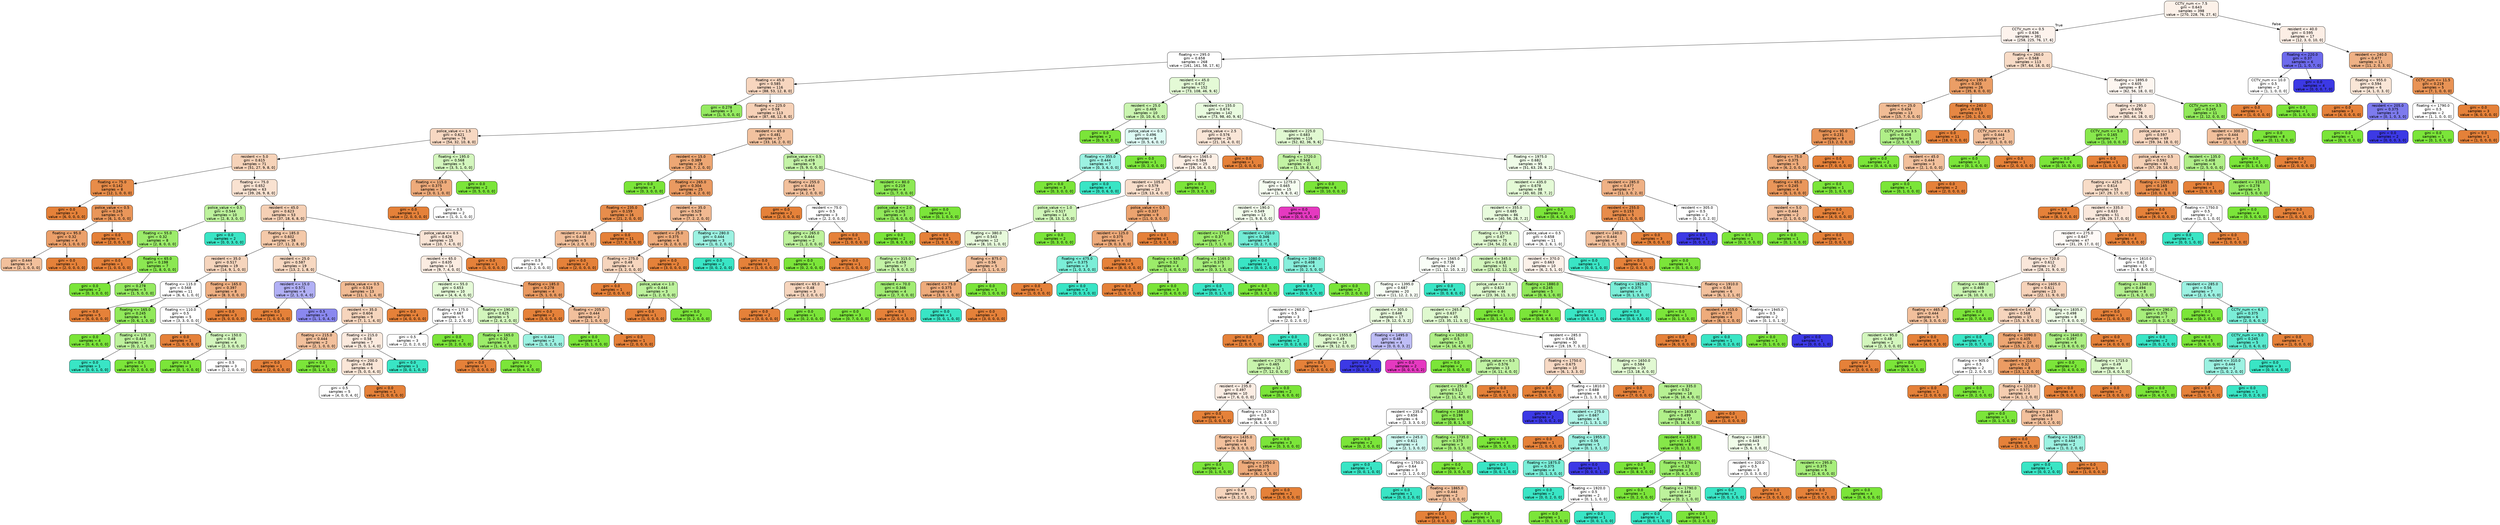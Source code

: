 digraph Tree {
node [shape=box, style="filled, rounded", color="black", fontname=helvetica] ;
edge [fontname=helvetica] ;
0 [label="CCTV_num <= 7.5\ngini = 0.643\nsamples = 398\nvalue = [270, 228, 76, 27, 6]", fillcolor="#fcf1e9"] ;
1 [label="CCTV_num <= 0.5\ngini = 0.636\nsamples = 381\nvalue = [258, 225, 76, 17, 6]", fillcolor="#fdf3ed"] ;
0 -> 1 [labeldistance=2.5, labelangle=45, headlabel="True"] ;
2 [label="floating <= 295.0\ngini = 0.658\nsamples = 268\nvalue = [161, 161, 58, 17, 6]", fillcolor="#ffffff"] ;
1 -> 2 ;
3 [label="floating <= 45.0\ngini = 0.585\nsamples = 116\nvalue = [88, 53, 12, 8, 0]", fillcolor="#f7d6bf"] ;
2 -> 3 ;
4 [label="gini = 0.278\nsamples = 3\nvalue = [1, 5, 0, 0, 0]", fillcolor="#95ea61"] ;
3 -> 4 ;
5 [label="floating <= 225.0\ngini = 0.58\nsamples = 113\nvalue = [87, 48, 12, 8, 0]", fillcolor="#f6d1b7"] ;
3 -> 5 ;
6 [label="police_value <= 1.5\ngini = 0.621\nsamples = 76\nvalue = [54, 32, 10, 8, 0]", fillcolor="#f7d8c2"] ;
5 -> 6 ;
7 [label="resident <= 5.0\ngini = 0.615\nsamples = 71\nvalue = [51, 27, 9, 8, 0]", fillcolor="#f6d3b9"] ;
6 -> 7 ;
8 [label="floating <= 75.0\ngini = 0.142\nsamples = 8\nvalue = [12, 1, 0, 0, 0]", fillcolor="#e78c49"] ;
7 -> 8 ;
9 [label="gini = 0.0\nsamples = 3\nvalue = [6, 0, 0, 0, 0]", fillcolor="#e58139"] ;
8 -> 9 ;
10 [label="police_value <= 0.5\ngini = 0.245\nsamples = 5\nvalue = [6, 1, 0, 0, 0]", fillcolor="#e9965a"] ;
8 -> 10 ;
11 [label="floating <= 95.0\ngini = 0.32\nsamples = 4\nvalue = [4, 1, 0, 0, 0]", fillcolor="#eca06a"] ;
10 -> 11 ;
12 [label="gini = 0.444\nsamples = 3\nvalue = [2, 1, 0, 0, 0]", fillcolor="#f2c09c"] ;
11 -> 12 ;
13 [label="gini = 0.0\nsamples = 1\nvalue = [2, 0, 0, 0, 0]", fillcolor="#e58139"] ;
11 -> 13 ;
14 [label="gini = 0.0\nsamples = 1\nvalue = [2, 0, 0, 0, 0]", fillcolor="#e58139"] ;
10 -> 14 ;
15 [label="floating <= 75.0\ngini = 0.652\nsamples = 63\nvalue = [39, 26, 9, 8, 0]", fillcolor="#f9e2d1"] ;
7 -> 15 ;
16 [label="police_value <= 0.5\ngini = 0.544\nsamples = 10\nvalue = [2, 8, 3, 0, 0]", fillcolor="#bdf29c"] ;
15 -> 16 ;
17 [label="floating <= 55.0\ngini = 0.32\nsamples = 8\nvalue = [2, 8, 0, 0, 0]", fillcolor="#9cec6a"] ;
16 -> 17 ;
18 [label="gini = 0.0\nsamples = 1\nvalue = [1, 0, 0, 0, 0]", fillcolor="#e58139"] ;
17 -> 18 ;
19 [label="floating <= 65.0\ngini = 0.198\nsamples = 7\nvalue = [1, 8, 0, 0, 0]", fillcolor="#8ce852"] ;
17 -> 19 ;
20 [label="gini = 0.0\nsamples = 2\nvalue = [0, 3, 0, 0, 0]", fillcolor="#7be539"] ;
19 -> 20 ;
21 [label="gini = 0.278\nsamples = 5\nvalue = [1, 5, 0, 0, 0]", fillcolor="#95ea61"] ;
19 -> 21 ;
22 [label="gini = 0.0\nsamples = 2\nvalue = [0, 0, 3, 0, 0]", fillcolor="#39e5c5"] ;
16 -> 22 ;
23 [label="resident <= 45.0\ngini = 0.623\nsamples = 53\nvalue = [37, 18, 6, 8, 0]", fillcolor="#f5d0b5"] ;
15 -> 23 ;
24 [label="floating <= 185.0\ngini = 0.602\nsamples = 38\nvalue = [27, 11, 2, 8, 0]", fillcolor="#f4c9a9"] ;
23 -> 24 ;
25 [label="resident <= 35.0\ngini = 0.517\nsamples = 19\nvalue = [14, 9, 1, 0, 0]", fillcolor="#f6d5bd"] ;
24 -> 25 ;
26 [label="floating <= 115.0\ngini = 0.568\nsamples = 11\nvalue = [6, 6, 1, 0, 0]", fillcolor="#ffffff"] ;
25 -> 26 ;
27 [label="gini = 0.0\nsamples = 5\nvalue = [6, 0, 0, 0, 0]", fillcolor="#e58139"] ;
26 -> 27 ;
28 [label="floating <= 165.0\ngini = 0.245\nsamples = 6\nvalue = [0, 6, 1, 0, 0]", fillcolor="#91e95a"] ;
26 -> 28 ;
29 [label="gini = 0.0\nsamples = 4\nvalue = [0, 4, 0, 0, 0]", fillcolor="#7be539"] ;
28 -> 29 ;
30 [label="floating <= 175.0\ngini = 0.444\nsamples = 2\nvalue = [0, 2, 1, 0, 0]", fillcolor="#bdf29c"] ;
28 -> 30 ;
31 [label="gini = 0.0\nsamples = 1\nvalue = [0, 0, 1, 0, 0]", fillcolor="#39e5c5"] ;
30 -> 31 ;
32 [label="gini = 0.0\nsamples = 1\nvalue = [0, 2, 0, 0, 0]", fillcolor="#7be539"] ;
30 -> 32 ;
33 [label="floating <= 165.0\ngini = 0.397\nsamples = 8\nvalue = [8, 3, 0, 0, 0]", fillcolor="#efb083"] ;
25 -> 33 ;
34 [label="floating <= 110.0\ngini = 0.5\nsamples = 5\nvalue = [3, 3, 0, 0, 0]", fillcolor="#ffffff"] ;
33 -> 34 ;
35 [label="gini = 0.0\nsamples = 1\nvalue = [1, 0, 0, 0, 0]", fillcolor="#e58139"] ;
34 -> 35 ;
36 [label="floating <= 150.0\ngini = 0.48\nsamples = 4\nvalue = [2, 3, 0, 0, 0]", fillcolor="#d3f6bd"] ;
34 -> 36 ;
37 [label="gini = 0.0\nsamples = 1\nvalue = [0, 1, 0, 0, 0]", fillcolor="#7be539"] ;
36 -> 37 ;
38 [label="gini = 0.5\nsamples = 3\nvalue = [2, 2, 0, 0, 0]", fillcolor="#ffffff"] ;
36 -> 38 ;
39 [label="gini = 0.0\nsamples = 3\nvalue = [5, 0, 0, 0, 0]", fillcolor="#e58139"] ;
33 -> 39 ;
40 [label="resident <= 25.0\ngini = 0.587\nsamples = 19\nvalue = [13, 2, 1, 8, 0]", fillcolor="#f7d8c1"] ;
24 -> 40 ;
41 [label="resident <= 15.0\ngini = 0.571\nsamples = 6\nvalue = [2, 1, 0, 4, 0]", fillcolor="#b1b0f5"] ;
40 -> 41 ;
42 [label="gini = 0.0\nsamples = 1\nvalue = [1, 0, 0, 0, 0]", fillcolor="#e58139"] ;
41 -> 42 ;
43 [label="gini = 0.5\nsamples = 5\nvalue = [1, 1, 0, 4, 0]", fillcolor="#8a88ef"] ;
41 -> 43 ;
44 [label="police_value <= 0.5\ngini = 0.519\nsamples = 13\nvalue = [11, 1, 1, 4, 0]", fillcolor="#f1bb94"] ;
40 -> 44 ;
45 [label="resident <= 35.0\ngini = 0.604\nsamples = 9\nvalue = [7, 1, 1, 4, 0]", fillcolor="#f6d5bd"] ;
44 -> 45 ;
46 [label="floating <= 215.0\ngini = 0.444\nsamples = 2\nvalue = [2, 1, 0, 0, 0]", fillcolor="#f2c09c"] ;
45 -> 46 ;
47 [label="gini = 0.0\nsamples = 1\nvalue = [2, 0, 0, 0, 0]", fillcolor="#e58139"] ;
46 -> 47 ;
48 [label="gini = 0.0\nsamples = 1\nvalue = [0, 1, 0, 0, 0]", fillcolor="#7be539"] ;
46 -> 48 ;
49 [label="floating <= 215.0\ngini = 0.58\nsamples = 7\nvalue = [5, 0, 1, 4, 0]", fillcolor="#fbeade"] ;
45 -> 49 ;
50 [label="floating <= 200.0\ngini = 0.494\nsamples = 6\nvalue = [5, 0, 0, 4, 0]", fillcolor="#fae6d7"] ;
49 -> 50 ;
51 [label="gini = 0.5\nsamples = 5\nvalue = [4, 0, 0, 4, 0]", fillcolor="#ffffff"] ;
50 -> 51 ;
52 [label="gini = 0.0\nsamples = 1\nvalue = [1, 0, 0, 0, 0]", fillcolor="#e58139"] ;
50 -> 52 ;
53 [label="gini = 0.0\nsamples = 1\nvalue = [0, 0, 1, 0, 0]", fillcolor="#39e5c5"] ;
49 -> 53 ;
54 [label="gini = 0.0\nsamples = 4\nvalue = [4, 0, 0, 0, 0]", fillcolor="#e58139"] ;
44 -> 54 ;
55 [label="police_value <= 0.5\ngini = 0.626\nsamples = 15\nvalue = [10, 7, 4, 0, 0]", fillcolor="#f9e4d5"] ;
23 -> 55 ;
56 [label="resident <= 65.0\ngini = 0.635\nsamples = 14\nvalue = [9, 7, 4, 0, 0]", fillcolor="#fbece1"] ;
55 -> 56 ;
57 [label="resident <= 55.0\ngini = 0.653\nsamples = 10\nvalue = [4, 6, 4, 0, 0]", fillcolor="#e5fad7"] ;
56 -> 57 ;
58 [label="floating <= 175.0\ngini = 0.667\nsamples = 5\nvalue = [2, 2, 2, 0, 0]", fillcolor="#ffffff"] ;
57 -> 58 ;
59 [label="gini = 0.5\nsamples = 3\nvalue = [2, 0, 2, 0, 0]", fillcolor="#ffffff"] ;
58 -> 59 ;
60 [label="gini = 0.0\nsamples = 2\nvalue = [0, 2, 0, 0, 0]", fillcolor="#7be539"] ;
58 -> 60 ;
61 [label="floating <= 190.0\ngini = 0.625\nsamples = 5\nvalue = [2, 4, 2, 0, 0]", fillcolor="#d3f6bd"] ;
57 -> 61 ;
62 [label="floating <= 165.0\ngini = 0.32\nsamples = 3\nvalue = [1, 4, 0, 0, 0]", fillcolor="#9cec6a"] ;
61 -> 62 ;
63 [label="gini = 0.0\nsamples = 1\nvalue = [1, 0, 0, 0, 0]", fillcolor="#e58139"] ;
62 -> 63 ;
64 [label="gini = 0.0\nsamples = 2\nvalue = [0, 4, 0, 0, 0]", fillcolor="#7be539"] ;
62 -> 64 ;
65 [label="gini = 0.444\nsamples = 2\nvalue = [1, 0, 2, 0, 0]", fillcolor="#9cf2e2"] ;
61 -> 65 ;
66 [label="floating <= 185.0\ngini = 0.278\nsamples = 4\nvalue = [5, 1, 0, 0, 0]", fillcolor="#ea9a61"] ;
56 -> 66 ;
67 [label="gini = 0.0\nsamples = 2\nvalue = [3, 0, 0, 0, 0]", fillcolor="#e58139"] ;
66 -> 67 ;
68 [label="floating <= 205.0\ngini = 0.444\nsamples = 2\nvalue = [2, 1, 0, 0, 0]", fillcolor="#f2c09c"] ;
66 -> 68 ;
69 [label="gini = 0.0\nsamples = 1\nvalue = [0, 1, 0, 0, 0]", fillcolor="#7be539"] ;
68 -> 69 ;
70 [label="gini = 0.0\nsamples = 1\nvalue = [2, 0, 0, 0, 0]", fillcolor="#e58139"] ;
68 -> 70 ;
71 [label="gini = 0.0\nsamples = 1\nvalue = [1, 0, 0, 0, 0]", fillcolor="#e58139"] ;
55 -> 71 ;
72 [label="floating <= 195.0\ngini = 0.568\nsamples = 5\nvalue = [3, 5, 1, 0, 0]", fillcolor="#d3f6bd"] ;
6 -> 72 ;
73 [label="floating <= 115.0\ngini = 0.375\nsamples = 3\nvalue = [3, 0, 1, 0, 0]", fillcolor="#eeab7b"] ;
72 -> 73 ;
74 [label="gini = 0.0\nsamples = 1\nvalue = [2, 0, 0, 0, 0]", fillcolor="#e58139"] ;
73 -> 74 ;
75 [label="gini = 0.5\nsamples = 2\nvalue = [1, 0, 1, 0, 0]", fillcolor="#ffffff"] ;
73 -> 75 ;
76 [label="gini = 0.0\nsamples = 2\nvalue = [0, 5, 0, 0, 0]", fillcolor="#7be539"] ;
72 -> 76 ;
77 [label="resident <= 65.0\ngini = 0.481\nsamples = 37\nvalue = [33, 16, 2, 0, 0]", fillcolor="#f2c29f"] ;
5 -> 77 ;
78 [label="resident <= 15.0\ngini = 0.389\nsamples = 28\nvalue = [28, 7, 2, 0, 0]", fillcolor="#eda774"] ;
77 -> 78 ;
79 [label="gini = 0.0\nsamples = 3\nvalue = [0, 3, 0, 0, 0]", fillcolor="#7be539"] ;
78 -> 79 ;
80 [label="floating <= 265.0\ngini = 0.304\nsamples = 25\nvalue = [28, 4, 2, 0, 0]", fillcolor="#ea9a61"] ;
78 -> 80 ;
81 [label="floating <= 235.0\ngini = 0.159\nsamples = 16\nvalue = [21, 2, 0, 0, 0]", fillcolor="#e78d4c"] ;
80 -> 81 ;
82 [label="resident <= 30.0\ngini = 0.444\nsamples = 5\nvalue = [4, 2, 0, 0, 0]", fillcolor="#f2c09c"] ;
81 -> 82 ;
83 [label="gini = 0.5\nsamples = 3\nvalue = [2, 2, 0, 0, 0]", fillcolor="#ffffff"] ;
82 -> 83 ;
84 [label="gini = 0.0\nsamples = 2\nvalue = [2, 0, 0, 0, 0]", fillcolor="#e58139"] ;
82 -> 84 ;
85 [label="gini = 0.0\nsamples = 11\nvalue = [17, 0, 0, 0, 0]", fillcolor="#e58139"] ;
81 -> 85 ;
86 [label="resident <= 35.0\ngini = 0.529\nsamples = 9\nvalue = [7, 2, 2, 0, 0]", fillcolor="#f1b991"] ;
80 -> 86 ;
87 [label="resident <= 25.0\ngini = 0.375\nsamples = 6\nvalue = [6, 2, 0, 0, 0]", fillcolor="#eeab7b"] ;
86 -> 87 ;
88 [label="floating <= 275.0\ngini = 0.48\nsamples = 4\nvalue = [3, 2, 0, 0, 0]", fillcolor="#f6d5bd"] ;
87 -> 88 ;
89 [label="gini = 0.0\nsamples = 1\nvalue = [2, 0, 0, 0, 0]", fillcolor="#e58139"] ;
88 -> 89 ;
90 [label="police_value <= 1.0\ngini = 0.444\nsamples = 3\nvalue = [1, 2, 0, 0, 0]", fillcolor="#bdf29c"] ;
88 -> 90 ;
91 [label="gini = 0.0\nsamples = 1\nvalue = [1, 0, 0, 0, 0]", fillcolor="#e58139"] ;
90 -> 91 ;
92 [label="gini = 0.0\nsamples = 2\nvalue = [0, 2, 0, 0, 0]", fillcolor="#7be539"] ;
90 -> 92 ;
93 [label="gini = 0.0\nsamples = 2\nvalue = [3, 0, 0, 0, 0]", fillcolor="#e58139"] ;
87 -> 93 ;
94 [label="floating <= 280.0\ngini = 0.444\nsamples = 3\nvalue = [1, 0, 2, 0, 0]", fillcolor="#9cf2e2"] ;
86 -> 94 ;
95 [label="gini = 0.0\nsamples = 2\nvalue = [0, 0, 2, 0, 0]", fillcolor="#39e5c5"] ;
94 -> 95 ;
96 [label="gini = 0.0\nsamples = 1\nvalue = [1, 0, 0, 0, 0]", fillcolor="#e58139"] ;
94 -> 96 ;
97 [label="police_value <= 0.5\ngini = 0.459\nsamples = 9\nvalue = [5, 9, 0, 0, 0]", fillcolor="#c4f3a7"] ;
77 -> 97 ;
98 [label="floating <= 255.0\ngini = 0.444\nsamples = 5\nvalue = [4, 2, 0, 0, 0]", fillcolor="#f2c09c"] ;
97 -> 98 ;
99 [label="gini = 0.0\nsamples = 2\nvalue = [2, 0, 0, 0, 0]", fillcolor="#e58139"] ;
98 -> 99 ;
100 [label="resident <= 75.0\ngini = 0.5\nsamples = 3\nvalue = [2, 2, 0, 0, 0]", fillcolor="#ffffff"] ;
98 -> 100 ;
101 [label="floating <= 265.0\ngini = 0.444\nsamples = 2\nvalue = [1, 2, 0, 0, 0]", fillcolor="#bdf29c"] ;
100 -> 101 ;
102 [label="gini = 0.0\nsamples = 1\nvalue = [0, 2, 0, 0, 0]", fillcolor="#7be539"] ;
101 -> 102 ;
103 [label="gini = 0.0\nsamples = 1\nvalue = [1, 0, 0, 0, 0]", fillcolor="#e58139"] ;
101 -> 103 ;
104 [label="gini = 0.0\nsamples = 1\nvalue = [1, 0, 0, 0, 0]", fillcolor="#e58139"] ;
100 -> 104 ;
105 [label="resident <= 80.0\ngini = 0.219\nsamples = 4\nvalue = [1, 7, 0, 0, 0]", fillcolor="#8ee955"] ;
97 -> 105 ;
106 [label="police_value <= 2.0\ngini = 0.245\nsamples = 3\nvalue = [1, 6, 0, 0, 0]", fillcolor="#91e95a"] ;
105 -> 106 ;
107 [label="gini = 0.0\nsamples = 2\nvalue = [0, 6, 0, 0, 0]", fillcolor="#7be539"] ;
106 -> 107 ;
108 [label="gini = 0.0\nsamples = 1\nvalue = [1, 0, 0, 0, 0]", fillcolor="#e58139"] ;
106 -> 108 ;
109 [label="gini = 0.0\nsamples = 1\nvalue = [0, 1, 0, 0, 0]", fillcolor="#7be539"] ;
105 -> 109 ;
110 [label="resident <= 45.0\ngini = 0.672\nsamples = 152\nvalue = [73, 108, 46, 9, 6]", fillcolor="#e4fad6"] ;
2 -> 110 ;
111 [label="resident <= 25.0\ngini = 0.469\nsamples = 10\nvalue = [0, 10, 6, 0, 0]", fillcolor="#caf5b0"] ;
110 -> 111 ;
112 [label="gini = 0.0\nsamples = 2\nvalue = [0, 5, 0, 0, 0]", fillcolor="#7be539"] ;
111 -> 112 ;
113 [label="police_value <= 0.5\ngini = 0.496\nsamples = 8\nvalue = [0, 5, 6, 0, 0]", fillcolor="#defbf5"] ;
111 -> 113 ;
114 [label="floating <= 355.0\ngini = 0.444\nsamples = 7\nvalue = [0, 3, 6, 0, 0]", fillcolor="#9cf2e2"] ;
113 -> 114 ;
115 [label="gini = 0.0\nsamples = 3\nvalue = [0, 3, 0, 0, 0]", fillcolor="#7be539"] ;
114 -> 115 ;
116 [label="gini = 0.0\nsamples = 4\nvalue = [0, 0, 6, 0, 0]", fillcolor="#39e5c5"] ;
114 -> 116 ;
117 [label="gini = 0.0\nsamples = 1\nvalue = [0, 2, 0, 0, 0]", fillcolor="#7be539"] ;
113 -> 117 ;
118 [label="resident <= 155.0\ngini = 0.674\nsamples = 142\nvalue = [73, 98, 40, 9, 6]", fillcolor="#e9fbdf"] ;
110 -> 118 ;
119 [label="police_value <= 2.5\ngini = 0.576\nsamples = 26\nvalue = [21, 16, 4, 0, 0]", fillcolor="#fae6d7"] ;
118 -> 119 ;
120 [label="floating <= 1565.0\ngini = 0.584\nsamples = 25\nvalue = [19, 16, 4, 0, 0]", fillcolor="#fcefe5"] ;
119 -> 120 ;
121 [label="resident <= 105.0\ngini = 0.579\nsamples = 23\nvalue = [19, 13, 4, 0, 0]", fillcolor="#f8decb"] ;
120 -> 121 ;
122 [label="police_value <= 1.0\ngini = 0.517\nsamples = 14\nvalue = [8, 13, 1, 0, 0]", fillcolor="#d0f6b8"] ;
121 -> 122 ;
123 [label="floating <= 380.0\ngini = 0.543\nsamples = 12\nvalue = [8, 10, 1, 0, 0]", fillcolor="#e7fadb"] ;
122 -> 123 ;
124 [label="floating <= 315.0\ngini = 0.459\nsamples = 7\nvalue = [5, 9, 0, 0, 0]", fillcolor="#c4f3a7"] ;
123 -> 124 ;
125 [label="resident <= 65.0\ngini = 0.48\nsamples = 3\nvalue = [3, 2, 0, 0, 0]", fillcolor="#f6d5bd"] ;
124 -> 125 ;
126 [label="gini = 0.0\nsamples = 2\nvalue = [3, 0, 0, 0, 0]", fillcolor="#e58139"] ;
125 -> 126 ;
127 [label="gini = 0.0\nsamples = 1\nvalue = [0, 2, 0, 0, 0]", fillcolor="#7be539"] ;
125 -> 127 ;
128 [label="resident <= 70.0\ngini = 0.346\nsamples = 4\nvalue = [2, 7, 0, 0, 0]", fillcolor="#a1ec72"] ;
124 -> 128 ;
129 [label="gini = 0.0\nsamples = 3\nvalue = [0, 7, 0, 0, 0]", fillcolor="#7be539"] ;
128 -> 129 ;
130 [label="gini = 0.0\nsamples = 1\nvalue = [2, 0, 0, 0, 0]", fillcolor="#e58139"] ;
128 -> 130 ;
131 [label="floating <= 875.0\ngini = 0.56\nsamples = 5\nvalue = [3, 1, 1, 0, 0]", fillcolor="#f2c09c"] ;
123 -> 131 ;
132 [label="resident <= 75.0\ngini = 0.375\nsamples = 4\nvalue = [3, 0, 1, 0, 0]", fillcolor="#eeab7b"] ;
131 -> 132 ;
133 [label="gini = 0.0\nsamples = 1\nvalue = [0, 0, 1, 0, 0]", fillcolor="#39e5c5"] ;
132 -> 133 ;
134 [label="gini = 0.0\nsamples = 3\nvalue = [3, 0, 0, 0, 0]", fillcolor="#e58139"] ;
132 -> 134 ;
135 [label="gini = 0.0\nsamples = 1\nvalue = [0, 1, 0, 0, 0]", fillcolor="#7be539"] ;
131 -> 135 ;
136 [label="gini = 0.0\nsamples = 2\nvalue = [0, 3, 0, 0, 0]", fillcolor="#7be539"] ;
122 -> 136 ;
137 [label="police_value <= 0.5\ngini = 0.337\nsamples = 9\nvalue = [11, 0, 3, 0, 0]", fillcolor="#eca36f"] ;
121 -> 137 ;
138 [label="resident <= 125.0\ngini = 0.375\nsamples = 8\nvalue = [9, 0, 3, 0, 0]", fillcolor="#eeab7b"] ;
137 -> 138 ;
139 [label="floating <= 475.0\ngini = 0.375\nsamples = 3\nvalue = [1, 0, 3, 0, 0]", fillcolor="#7beed8"] ;
138 -> 139 ;
140 [label="gini = 0.0\nsamples = 1\nvalue = [1, 0, 0, 0, 0]", fillcolor="#e58139"] ;
139 -> 140 ;
141 [label="gini = 0.0\nsamples = 2\nvalue = [0, 0, 3, 0, 0]", fillcolor="#39e5c5"] ;
139 -> 141 ;
142 [label="gini = 0.0\nsamples = 5\nvalue = [8, 0, 0, 0, 0]", fillcolor="#e58139"] ;
138 -> 142 ;
143 [label="gini = 0.0\nsamples = 1\nvalue = [2, 0, 0, 0, 0]", fillcolor="#e58139"] ;
137 -> 143 ;
144 [label="gini = 0.0\nsamples = 2\nvalue = [0, 3, 0, 0, 0]", fillcolor="#7be539"] ;
120 -> 144 ;
145 [label="gini = 0.0\nsamples = 1\nvalue = [2, 0, 0, 0, 0]", fillcolor="#e58139"] ;
119 -> 145 ;
146 [label="resident <= 225.0\ngini = 0.683\nsamples = 116\nvalue = [52, 82, 36, 9, 6]", fillcolor="#e1f9d2"] ;
118 -> 146 ;
147 [label="floating <= 1720.0\ngini = 0.568\nsamples = 21\nvalue = [1, 19, 8, 0, 4]", fillcolor="#c3f3a4"] ;
146 -> 147 ;
148 [label="floating <= 1275.0\ngini = 0.665\nsamples = 15\nvalue = [1, 9, 8, 0, 4]", fillcolor="#f6fdf1"] ;
147 -> 148 ;
149 [label="resident <= 190.0\ngini = 0.549\nsamples = 12\nvalue = [1, 9, 8, 0, 0]", fillcolor="#f2fceb"] ;
148 -> 149 ;
150 [label="resident <= 175.0\ngini = 0.37\nsamples = 7\nvalue = [1, 7, 1, 0, 0]", fillcolor="#9cec6a"] ;
149 -> 150 ;
151 [label="floating <= 645.0\ngini = 0.32\nsamples = 4\nvalue = [1, 4, 0, 0, 0]", fillcolor="#9cec6a"] ;
150 -> 151 ;
152 [label="gini = 0.0\nsamples = 1\nvalue = [1, 0, 0, 0, 0]", fillcolor="#e58139"] ;
151 -> 152 ;
153 [label="gini = 0.0\nsamples = 3\nvalue = [0, 4, 0, 0, 0]", fillcolor="#7be539"] ;
151 -> 153 ;
154 [label="floating <= 1165.0\ngini = 0.375\nsamples = 3\nvalue = [0, 3, 1, 0, 0]", fillcolor="#a7ee7b"] ;
150 -> 154 ;
155 [label="gini = 0.0\nsamples = 1\nvalue = [0, 0, 1, 0, 0]", fillcolor="#39e5c5"] ;
154 -> 155 ;
156 [label="gini = 0.0\nsamples = 2\nvalue = [0, 3, 0, 0, 0]", fillcolor="#7be539"] ;
154 -> 156 ;
157 [label="resident <= 210.0\ngini = 0.346\nsamples = 5\nvalue = [0, 2, 7, 0, 0]", fillcolor="#72ecd6"] ;
149 -> 157 ;
158 [label="gini = 0.0\nsamples = 1\nvalue = [0, 0, 2, 0, 0]", fillcolor="#39e5c5"] ;
157 -> 158 ;
159 [label="floating <= 1080.0\ngini = 0.408\nsamples = 4\nvalue = [0, 2, 5, 0, 0]", fillcolor="#88efdc"] ;
157 -> 159 ;
160 [label="gini = 0.0\nsamples = 2\nvalue = [0, 0, 5, 0, 0]", fillcolor="#39e5c5"] ;
159 -> 160 ;
161 [label="gini = 0.0\nsamples = 2\nvalue = [0, 2, 0, 0, 0]", fillcolor="#7be539"] ;
159 -> 161 ;
162 [label="gini = 0.0\nsamples = 3\nvalue = [0, 0, 0, 0, 4]", fillcolor="#e539c0"] ;
148 -> 162 ;
163 [label="gini = 0.0\nsamples = 6\nvalue = [0, 10, 0, 0, 0]", fillcolor="#7be539"] ;
147 -> 163 ;
164 [label="floating <= 1975.0\ngini = 0.682\nsamples = 95\nvalue = [51, 63, 28, 9, 2]", fillcolor="#effce8"] ;
146 -> 164 ;
165 [label="resident <= 435.0\ngini = 0.678\nsamples = 88\nvalue = [40, 60, 28, 7, 2]", fillcolor="#e4fad6"] ;
164 -> 165 ;
166 [label="resident <= 355.0\ngini = 0.685\nsamples = 86\nvalue = [40, 56, 28, 7, 2]", fillcolor="#e8fbdd"] ;
165 -> 166 ;
167 [label="floating <= 1575.0\ngini = 0.67\nsamples = 75\nvalue = [34, 54, 22, 6, 2]", fillcolor="#e0f9d0"] ;
166 -> 167 ;
168 [label="floating <= 1565.0\ngini = 0.738\nsamples = 24\nvalue = [11, 12, 10, 3, 2]", fillcolor="#fafef8"] ;
167 -> 168 ;
169 [label="floating <= 1395.0\ngini = 0.687\nsamples = 20\nvalue = [11, 12, 2, 3, 2]", fillcolor="#f8fef5"] ;
168 -> 169 ;
170 [label="resident <= 260.0\ngini = 0.5\nsamples = 3\nvalue = [2, 0, 2, 0, 0]", fillcolor="#ffffff"] ;
169 -> 170 ;
171 [label="gini = 0.0\nsamples = 1\nvalue = [2, 0, 0, 0, 0]", fillcolor="#e58139"] ;
170 -> 171 ;
172 [label="gini = 0.0\nsamples = 2\nvalue = [0, 0, 2, 0, 0]", fillcolor="#39e5c5"] ;
170 -> 172 ;
173 [label="resident <= 305.0\ngini = 0.648\nsamples = 17\nvalue = [9, 12, 0, 3, 2]", fillcolor="#e8fadc"] ;
169 -> 173 ;
174 [label="floating <= 1555.0\ngini = 0.49\nsamples = 13\nvalue = [9, 12, 0, 0, 0]", fillcolor="#def8ce"] ;
173 -> 174 ;
175 [label="resident <= 275.0\ngini = 0.465\nsamples = 12\nvalue = [7, 12, 0, 0, 0]", fillcolor="#c8f4ac"] ;
174 -> 175 ;
176 [label="resident <= 235.0\ngini = 0.497\nsamples = 10\nvalue = [7, 6, 0, 0, 0]", fillcolor="#fbede3"] ;
175 -> 176 ;
177 [label="gini = 0.0\nsamples = 1\nvalue = [1, 0, 0, 0, 0]", fillcolor="#e58139"] ;
176 -> 177 ;
178 [label="floating <= 1525.0\ngini = 0.5\nsamples = 9\nvalue = [6, 6, 0, 0, 0]", fillcolor="#ffffff"] ;
176 -> 178 ;
179 [label="floating <= 1435.0\ngini = 0.444\nsamples = 6\nvalue = [6, 3, 0, 0, 0]", fillcolor="#f2c09c"] ;
178 -> 179 ;
180 [label="gini = 0.0\nsamples = 1\nvalue = [0, 1, 0, 0, 0]", fillcolor="#7be539"] ;
179 -> 180 ;
181 [label="floating <= 1450.0\ngini = 0.375\nsamples = 5\nvalue = [6, 2, 0, 0, 0]", fillcolor="#eeab7b"] ;
179 -> 181 ;
182 [label="gini = 0.48\nsamples = 3\nvalue = [3, 2, 0, 0, 0]", fillcolor="#f6d5bd"] ;
181 -> 182 ;
183 [label="gini = 0.0\nsamples = 2\nvalue = [3, 0, 0, 0, 0]", fillcolor="#e58139"] ;
181 -> 183 ;
184 [label="gini = 0.0\nsamples = 3\nvalue = [0, 3, 0, 0, 0]", fillcolor="#7be539"] ;
178 -> 184 ;
185 [label="gini = 0.0\nsamples = 2\nvalue = [0, 6, 0, 0, 0]", fillcolor="#7be539"] ;
175 -> 185 ;
186 [label="gini = 0.0\nsamples = 1\nvalue = [2, 0, 0, 0, 0]", fillcolor="#e58139"] ;
174 -> 186 ;
187 [label="floating <= 1495.0\ngini = 0.48\nsamples = 4\nvalue = [0, 0, 0, 3, 2]", fillcolor="#bebdf6"] ;
173 -> 187 ;
188 [label="gini = 0.0\nsamples = 2\nvalue = [0, 0, 0, 3, 0]", fillcolor="#3c39e5"] ;
187 -> 188 ;
189 [label="gini = 0.0\nsamples = 2\nvalue = [0, 0, 0, 0, 2]", fillcolor="#e539c0"] ;
187 -> 189 ;
190 [label="gini = 0.0\nsamples = 4\nvalue = [0, 0, 8, 0, 0]", fillcolor="#39e5c5"] ;
168 -> 190 ;
191 [label="resident <= 345.0\ngini = 0.618\nsamples = 51\nvalue = [23, 42, 12, 3, 0]", fillcolor="#d3f6bd"] ;
167 -> 191 ;
192 [label="police_value <= 3.0\ngini = 0.633\nsamples = 46\nvalue = [23, 36, 11, 3, 0]", fillcolor="#ddf8cc"] ;
191 -> 192 ;
193 [label="resident <= 265.0\ngini = 0.637\nsamples = 45\nvalue = [23, 35, 11, 3, 0]", fillcolor="#dff9cf"] ;
192 -> 193 ;
194 [label="floating <= 1620.0\ngini = 0.5\nsamples = 15\nvalue = [4, 16, 4, 0, 0]", fillcolor="#b0ef88"] ;
193 -> 194 ;
195 [label="gini = 0.0\nsamples = 2\nvalue = [0, 5, 0, 0, 0]", fillcolor="#7be539"] ;
194 -> 195 ;
196 [label="police_value <= 0.5\ngini = 0.576\nsamples = 13\nvalue = [4, 11, 4, 0, 0]", fillcolor="#c1f3a3"] ;
194 -> 196 ;
197 [label="resident <= 255.0\ngini = 0.512\nsamples = 12\nvalue = [2, 11, 4, 0, 0]", fillcolor="#b8f194"] ;
196 -> 197 ;
198 [label="resident <= 235.0\ngini = 0.656\nsamples = 6\nvalue = [2, 3, 3, 0, 0]", fillcolor="#ffffff"] ;
197 -> 198 ;
199 [label="gini = 0.0\nsamples = 2\nvalue = [0, 2, 0, 0, 0]", fillcolor="#7be539"] ;
198 -> 199 ;
200 [label="resident <= 245.0\ngini = 0.611\nsamples = 4\nvalue = [2, 1, 3, 0, 0]", fillcolor="#cef8f0"] ;
198 -> 200 ;
201 [label="gini = 0.0\nsamples = 1\nvalue = [0, 0, 1, 0, 0]", fillcolor="#39e5c5"] ;
200 -> 201 ;
202 [label="floating <= 1750.0\ngini = 0.64\nsamples = 3\nvalue = [2, 1, 2, 0, 0]", fillcolor="#ffffff"] ;
200 -> 202 ;
203 [label="gini = 0.0\nsamples = 1\nvalue = [0, 0, 2, 0, 0]", fillcolor="#39e5c5"] ;
202 -> 203 ;
204 [label="floating <= 1865.0\ngini = 0.444\nsamples = 2\nvalue = [2, 1, 0, 0, 0]", fillcolor="#f2c09c"] ;
202 -> 204 ;
205 [label="gini = 0.0\nsamples = 1\nvalue = [2, 0, 0, 0, 0]", fillcolor="#e58139"] ;
204 -> 205 ;
206 [label="gini = 0.0\nsamples = 1\nvalue = [0, 1, 0, 0, 0]", fillcolor="#7be539"] ;
204 -> 206 ;
207 [label="floating <= 1845.0\ngini = 0.198\nsamples = 6\nvalue = [0, 8, 1, 0, 0]", fillcolor="#8ce852"] ;
197 -> 207 ;
208 [label="floating <= 1735.0\ngini = 0.375\nsamples = 3\nvalue = [0, 3, 1, 0, 0]", fillcolor="#a7ee7b"] ;
207 -> 208 ;
209 [label="gini = 0.0\nsamples = 2\nvalue = [0, 3, 0, 0, 0]", fillcolor="#7be539"] ;
208 -> 209 ;
210 [label="gini = 0.0\nsamples = 1\nvalue = [0, 0, 1, 0, 0]", fillcolor="#39e5c5"] ;
208 -> 210 ;
211 [label="gini = 0.0\nsamples = 3\nvalue = [0, 5, 0, 0, 0]", fillcolor="#7be539"] ;
207 -> 211 ;
212 [label="gini = 0.0\nsamples = 1\nvalue = [2, 0, 0, 0, 0]", fillcolor="#e58139"] ;
196 -> 212 ;
213 [label="resident <= 285.0\ngini = 0.661\nsamples = 30\nvalue = [19, 19, 7, 3, 0]", fillcolor="#ffffff"] ;
193 -> 213 ;
214 [label="floating <= 1750.0\ngini = 0.675\nsamples = 10\nvalue = [6, 1, 3, 3, 0]", fillcolor="#f7d9c4"] ;
213 -> 214 ;
215 [label="gini = 0.0\nsamples = 2\nvalue = [5, 0, 0, 0, 0]", fillcolor="#e58139"] ;
214 -> 215 ;
216 [label="floating <= 1810.0\ngini = 0.688\nsamples = 8\nvalue = [1, 1, 3, 3, 0]", fillcolor="#ffffff"] ;
214 -> 216 ;
217 [label="gini = 0.0\nsamples = 2\nvalue = [0, 0, 0, 2, 0]", fillcolor="#3c39e5"] ;
216 -> 217 ;
218 [label="resident <= 275.0\ngini = 0.667\nsamples = 6\nvalue = [1, 1, 3, 1, 0]", fillcolor="#b0f5e8"] ;
216 -> 218 ;
219 [label="gini = 0.0\nsamples = 1\nvalue = [1, 0, 0, 0, 0]", fillcolor="#e58139"] ;
218 -> 219 ;
220 [label="floating <= 1955.0\ngini = 0.56\nsamples = 5\nvalue = [0, 1, 3, 1, 0]", fillcolor="#9cf2e2"] ;
218 -> 220 ;
221 [label="floating <= 1875.0\ngini = 0.375\nsamples = 4\nvalue = [0, 1, 3, 0, 0]", fillcolor="#7beed8"] ;
220 -> 221 ;
222 [label="gini = 0.0\nsamples = 2\nvalue = [0, 0, 2, 0, 0]", fillcolor="#39e5c5"] ;
221 -> 222 ;
223 [label="floating <= 1920.0\ngini = 0.5\nsamples = 2\nvalue = [0, 1, 1, 0, 0]", fillcolor="#ffffff"] ;
221 -> 223 ;
224 [label="gini = 0.0\nsamples = 1\nvalue = [0, 1, 0, 0, 0]", fillcolor="#7be539"] ;
223 -> 224 ;
225 [label="gini = 0.0\nsamples = 1\nvalue = [0, 0, 1, 0, 0]", fillcolor="#39e5c5"] ;
223 -> 225 ;
226 [label="gini = 0.0\nsamples = 1\nvalue = [0, 0, 0, 1, 0]", fillcolor="#3c39e5"] ;
220 -> 226 ;
227 [label="floating <= 1650.0\ngini = 0.584\nsamples = 20\nvalue = [13, 18, 4, 0, 0]", fillcolor="#e1f9d2"] ;
213 -> 227 ;
228 [label="gini = 0.0\nsamples = 2\nvalue = [7, 0, 0, 0, 0]", fillcolor="#e58139"] ;
227 -> 228 ;
229 [label="resident <= 335.0\ngini = 0.52\nsamples = 18\nvalue = [6, 18, 4, 0, 0]", fillcolor="#b7f193"] ;
227 -> 229 ;
230 [label="floating <= 1835.0\ngini = 0.499\nsamples = 17\nvalue = [5, 18, 4, 0, 0]", fillcolor="#b1f08a"] ;
229 -> 230 ;
231 [label="resident <= 325.0\ngini = 0.142\nsamples = 8\nvalue = [0, 12, 1, 0, 0]", fillcolor="#86e749"] ;
230 -> 231 ;
232 [label="gini = 0.0\nsamples = 5\nvalue = [0, 8, 0, 0, 0]", fillcolor="#7be539"] ;
231 -> 232 ;
233 [label="floating <= 1760.0\ngini = 0.32\nsamples = 3\nvalue = [0, 4, 1, 0, 0]", fillcolor="#9cec6a"] ;
231 -> 233 ;
234 [label="gini = 0.0\nsamples = 1\nvalue = [0, 2, 0, 0, 0]", fillcolor="#7be539"] ;
233 -> 234 ;
235 [label="floating <= 1790.0\ngini = 0.444\nsamples = 2\nvalue = [0, 2, 1, 0, 0]", fillcolor="#bdf29c"] ;
233 -> 235 ;
236 [label="gini = 0.0\nsamples = 1\nvalue = [0, 0, 1, 0, 0]", fillcolor="#39e5c5"] ;
235 -> 236 ;
237 [label="gini = 0.0\nsamples = 1\nvalue = [0, 2, 0, 0, 0]", fillcolor="#7be539"] ;
235 -> 237 ;
238 [label="floating <= 1885.0\ngini = 0.643\nsamples = 9\nvalue = [5, 6, 3, 0, 0]", fillcolor="#f0fce9"] ;
230 -> 238 ;
239 [label="resident <= 320.0\ngini = 0.5\nsamples = 3\nvalue = [3, 0, 3, 0, 0]", fillcolor="#ffffff"] ;
238 -> 239 ;
240 [label="gini = 0.0\nsamples = 2\nvalue = [0, 0, 3, 0, 0]", fillcolor="#39e5c5"] ;
239 -> 240 ;
241 [label="gini = 0.0\nsamples = 1\nvalue = [3, 0, 0, 0, 0]", fillcolor="#e58139"] ;
239 -> 241 ;
242 [label="resident <= 295.0\ngini = 0.375\nsamples = 6\nvalue = [2, 6, 0, 0, 0]", fillcolor="#a7ee7b"] ;
238 -> 242 ;
243 [label="gini = 0.0\nsamples = 2\nvalue = [2, 0, 0, 0, 0]", fillcolor="#e58139"] ;
242 -> 243 ;
244 [label="gini = 0.0\nsamples = 4\nvalue = [0, 6, 0, 0, 0]", fillcolor="#7be539"] ;
242 -> 244 ;
245 [label="gini = 0.0\nsamples = 1\nvalue = [1, 0, 0, 0, 0]", fillcolor="#e58139"] ;
229 -> 245 ;
246 [label="gini = 0.0\nsamples = 1\nvalue = [0, 1, 0, 0, 0]", fillcolor="#7be539"] ;
192 -> 246 ;
247 [label="floating <= 1880.0\ngini = 0.245\nsamples = 5\nvalue = [0, 6, 1, 0, 0]", fillcolor="#91e95a"] ;
191 -> 247 ;
248 [label="gini = 0.0\nsamples = 4\nvalue = [0, 6, 0, 0, 0]", fillcolor="#7be539"] ;
247 -> 248 ;
249 [label="gini = 0.0\nsamples = 1\nvalue = [0, 0, 1, 0, 0]", fillcolor="#39e5c5"] ;
247 -> 249 ;
250 [label="police_value <= 0.5\ngini = 0.658\nsamples = 11\nvalue = [6, 2, 6, 1, 0]", fillcolor="#ffffff"] ;
166 -> 250 ;
251 [label="resident <= 370.0\ngini = 0.663\nsamples = 10\nvalue = [6, 2, 5, 1, 0]", fillcolor="#fcf1e9"] ;
250 -> 251 ;
252 [label="floating <= 1825.0\ngini = 0.375\nsamples = 4\nvalue = [0, 1, 3, 0, 0]", fillcolor="#7beed8"] ;
251 -> 252 ;
253 [label="gini = 0.0\nsamples = 3\nvalue = [0, 0, 3, 0, 0]", fillcolor="#39e5c5"] ;
252 -> 253 ;
254 [label="gini = 0.0\nsamples = 1\nvalue = [0, 1, 0, 0, 0]", fillcolor="#7be539"] ;
252 -> 254 ;
255 [label="floating <= 1910.0\ngini = 0.58\nsamples = 6\nvalue = [6, 1, 2, 1, 0]", fillcolor="#f2c09c"] ;
251 -> 255 ;
256 [label="resident <= 415.0\ngini = 0.375\nsamples = 4\nvalue = [6, 0, 2, 0, 0]", fillcolor="#eeab7b"] ;
255 -> 256 ;
257 [label="gini = 0.0\nsamples = 3\nvalue = [6, 0, 0, 0, 0]", fillcolor="#e58139"] ;
256 -> 257 ;
258 [label="gini = 0.0\nsamples = 1\nvalue = [0, 0, 2, 0, 0]", fillcolor="#39e5c5"] ;
256 -> 258 ;
259 [label="floating <= 1945.0\ngini = 0.5\nsamples = 2\nvalue = [0, 1, 0, 1, 0]", fillcolor="#ffffff"] ;
255 -> 259 ;
260 [label="gini = 0.0\nsamples = 1\nvalue = [0, 1, 0, 0, 0]", fillcolor="#7be539"] ;
259 -> 260 ;
261 [label="gini = 0.0\nsamples = 1\nvalue = [0, 0, 0, 1, 0]", fillcolor="#3c39e5"] ;
259 -> 261 ;
262 [label="gini = 0.0\nsamples = 1\nvalue = [0, 0, 1, 0, 0]", fillcolor="#39e5c5"] ;
250 -> 262 ;
263 [label="gini = 0.0\nsamples = 2\nvalue = [0, 4, 0, 0, 0]", fillcolor="#7be539"] ;
165 -> 263 ;
264 [label="resident <= 285.0\ngini = 0.477\nsamples = 7\nvalue = [11, 3, 0, 2, 0]", fillcolor="#efb185"] ;
164 -> 264 ;
265 [label="resident <= 255.0\ngini = 0.153\nsamples = 5\nvalue = [11, 1, 0, 0, 0]", fillcolor="#e78c4b"] ;
264 -> 265 ;
266 [label="resident <= 240.0\ngini = 0.444\nsamples = 2\nvalue = [2, 1, 0, 0, 0]", fillcolor="#f2c09c"] ;
265 -> 266 ;
267 [label="gini = 0.0\nsamples = 1\nvalue = [2, 0, 0, 0, 0]", fillcolor="#e58139"] ;
266 -> 267 ;
268 [label="gini = 0.0\nsamples = 1\nvalue = [0, 1, 0, 0, 0]", fillcolor="#7be539"] ;
266 -> 268 ;
269 [label="gini = 0.0\nsamples = 3\nvalue = [9, 0, 0, 0, 0]", fillcolor="#e58139"] ;
265 -> 269 ;
270 [label="resident <= 305.0\ngini = 0.5\nsamples = 2\nvalue = [0, 2, 0, 2, 0]", fillcolor="#ffffff"] ;
264 -> 270 ;
271 [label="gini = 0.0\nsamples = 1\nvalue = [0, 0, 0, 2, 0]", fillcolor="#3c39e5"] ;
270 -> 271 ;
272 [label="gini = 0.0\nsamples = 1\nvalue = [0, 2, 0, 0, 0]", fillcolor="#7be539"] ;
270 -> 272 ;
273 [label="floating <= 260.0\ngini = 0.568\nsamples = 113\nvalue = [97, 64, 18, 0, 0]", fillcolor="#f8dbc6"] ;
1 -> 273 ;
274 [label="floating <= 195.0\ngini = 0.303\nsamples = 26\nvalue = [35, 8, 0, 0, 0]", fillcolor="#eb9e66"] ;
273 -> 274 ;
275 [label="resident <= 25.0\ngini = 0.434\nsamples = 13\nvalue = [15, 7, 0, 0, 0]", fillcolor="#f1bc95"] ;
274 -> 275 ;
276 [label="floating <= 95.0\ngini = 0.231\nsamples = 8\nvalue = [13, 2, 0, 0, 0]", fillcolor="#e99457"] ;
275 -> 276 ;
277 [label="floating <= 75.0\ngini = 0.375\nsamples = 5\nvalue = [6, 2, 0, 0, 0]", fillcolor="#eeab7b"] ;
276 -> 277 ;
278 [label="floating <= 65.0\ngini = 0.245\nsamples = 4\nvalue = [6, 1, 0, 0, 0]", fillcolor="#e9965a"] ;
277 -> 278 ;
279 [label="resident <= 5.0\ngini = 0.444\nsamples = 2\nvalue = [2, 1, 0, 0, 0]", fillcolor="#f2c09c"] ;
278 -> 279 ;
280 [label="gini = 0.0\nsamples = 1\nvalue = [0, 1, 0, 0, 0]", fillcolor="#7be539"] ;
279 -> 280 ;
281 [label="gini = 0.0\nsamples = 1\nvalue = [2, 0, 0, 0, 0]", fillcolor="#e58139"] ;
279 -> 281 ;
282 [label="gini = 0.0\nsamples = 2\nvalue = [4, 0, 0, 0, 0]", fillcolor="#e58139"] ;
278 -> 282 ;
283 [label="gini = 0.0\nsamples = 1\nvalue = [0, 1, 0, 0, 0]", fillcolor="#7be539"] ;
277 -> 283 ;
284 [label="gini = 0.0\nsamples = 3\nvalue = [7, 0, 0, 0, 0]", fillcolor="#e58139"] ;
276 -> 284 ;
285 [label="CCTV_num <= 3.5\ngini = 0.408\nsamples = 5\nvalue = [2, 5, 0, 0, 0]", fillcolor="#b0ef88"] ;
275 -> 285 ;
286 [label="gini = 0.0\nsamples = 2\nvalue = [0, 4, 0, 0, 0]", fillcolor="#7be539"] ;
285 -> 286 ;
287 [label="resident <= 45.0\ngini = 0.444\nsamples = 3\nvalue = [2, 1, 0, 0, 0]", fillcolor="#f2c09c"] ;
285 -> 287 ;
288 [label="gini = 0.0\nsamples = 1\nvalue = [0, 1, 0, 0, 0]", fillcolor="#7be539"] ;
287 -> 288 ;
289 [label="gini = 0.0\nsamples = 2\nvalue = [2, 0, 0, 0, 0]", fillcolor="#e58139"] ;
287 -> 289 ;
290 [label="floating <= 240.0\ngini = 0.091\nsamples = 13\nvalue = [20, 1, 0, 0, 0]", fillcolor="#e68743"] ;
274 -> 290 ;
291 [label="gini = 0.0\nsamples = 11\nvalue = [18, 0, 0, 0, 0]", fillcolor="#e58139"] ;
290 -> 291 ;
292 [label="CCTV_num <= 4.5\ngini = 0.444\nsamples = 2\nvalue = [2, 1, 0, 0, 0]", fillcolor="#f2c09c"] ;
290 -> 292 ;
293 [label="gini = 0.0\nsamples = 1\nvalue = [0, 1, 0, 0, 0]", fillcolor="#7be539"] ;
292 -> 293 ;
294 [label="gini = 0.0\nsamples = 1\nvalue = [2, 0, 0, 0, 0]", fillcolor="#e58139"] ;
292 -> 294 ;
295 [label="floating <= 1895.0\ngini = 0.605\nsamples = 87\nvalue = [62, 56, 18, 0, 0]", fillcolor="#fdf6f0"] ;
273 -> 295 ;
296 [label="floating <= 295.0\ngini = 0.606\nsamples = 76\nvalue = [60, 44, 18, 0, 0]", fillcolor="#fae5d6"] ;
295 -> 296 ;
297 [label="CCTV_num <= 5.0\ngini = 0.165\nsamples = 7\nvalue = [1, 10, 0, 0, 0]", fillcolor="#88e84d"] ;
296 -> 297 ;
298 [label="gini = 0.0\nsamples = 6\nvalue = [0, 10, 0, 0, 0]", fillcolor="#7be539"] ;
297 -> 298 ;
299 [label="gini = 0.0\nsamples = 1\nvalue = [1, 0, 0, 0, 0]", fillcolor="#e58139"] ;
297 -> 299 ;
300 [label="police_value <= 1.5\ngini = 0.597\nsamples = 69\nvalue = [59, 34, 18, 0, 0]", fillcolor="#f7d6bf"] ;
296 -> 300 ;
301 [label="police_value <= 0.5\ngini = 0.592\nsamples = 63\nvalue = [57, 29, 18, 0, 0]", fillcolor="#f5d0b5"] ;
300 -> 301 ;
302 [label="floating <= 425.0\ngini = 0.614\nsamples = 55\nvalue = [47, 29, 17, 0, 0]", fillcolor="#f8dcc7"] ;
301 -> 302 ;
303 [label="gini = 0.0\nsamples = 4\nvalue = [8, 0, 0, 0, 0]", fillcolor="#e58139"] ;
302 -> 303 ;
304 [label="resident <= 335.0\ngini = 0.633\nsamples = 51\nvalue = [39, 29, 17, 0, 0]", fillcolor="#fae8dc"] ;
302 -> 304 ;
305 [label="resident <= 275.0\ngini = 0.647\nsamples = 47\nvalue = [31, 29, 17, 0, 0]", fillcolor="#fefaf7"] ;
304 -> 305 ;
306 [label="floating <= 720.0\ngini = 0.612\nsamples = 32\nvalue = [28, 21, 9, 0, 0]", fillcolor="#fae7da"] ;
305 -> 306 ;
307 [label="floating <= 660.0\ngini = 0.469\nsamples = 9\nvalue = [6, 10, 0, 0, 0]", fillcolor="#caf5b0"] ;
306 -> 307 ;
308 [label="floating <= 465.0\ngini = 0.444\nsamples = 5\nvalue = [6, 3, 0, 0, 0]", fillcolor="#f2c09c"] ;
307 -> 308 ;
309 [label="resident <= 95.0\ngini = 0.48\nsamples = 2\nvalue = [2, 3, 0, 0, 0]", fillcolor="#d3f6bd"] ;
308 -> 309 ;
310 [label="gini = 0.0\nsamples = 1\nvalue = [2, 0, 0, 0, 0]", fillcolor="#e58139"] ;
309 -> 310 ;
311 [label="gini = 0.0\nsamples = 1\nvalue = [0, 3, 0, 0, 0]", fillcolor="#7be539"] ;
309 -> 311 ;
312 [label="gini = 0.0\nsamples = 3\nvalue = [4, 0, 0, 0, 0]", fillcolor="#e58139"] ;
308 -> 312 ;
313 [label="gini = 0.0\nsamples = 4\nvalue = [0, 7, 0, 0, 0]", fillcolor="#7be539"] ;
307 -> 313 ;
314 [label="floating <= 1605.0\ngini = 0.611\nsamples = 23\nvalue = [22, 11, 9, 0, 0]", fillcolor="#f6d2b9"] ;
306 -> 314 ;
315 [label="resident <= 145.0\ngini = 0.568\nsamples = 15\nvalue = [15, 3, 9, 0, 0]", fillcolor="#f6d5bd"] ;
314 -> 315 ;
316 [label="gini = 0.0\nsamples = 5\nvalue = [0, 0, 7, 0, 0]", fillcolor="#39e5c5"] ;
315 -> 316 ;
317 [label="floating <= 1090.0\ngini = 0.405\nsamples = 10\nvalue = [15, 3, 2, 0, 0]", fillcolor="#eda673"] ;
315 -> 317 ;
318 [label="floating <= 905.0\ngini = 0.5\nsamples = 2\nvalue = [2, 2, 0, 0, 0]", fillcolor="#ffffff"] ;
317 -> 318 ;
319 [label="gini = 0.0\nsamples = 1\nvalue = [2, 0, 0, 0, 0]", fillcolor="#e58139"] ;
318 -> 319 ;
320 [label="gini = 0.0\nsamples = 1\nvalue = [0, 2, 0, 0, 0]", fillcolor="#7be539"] ;
318 -> 320 ;
321 [label="resident <= 215.0\ngini = 0.32\nsamples = 8\nvalue = [13, 1, 2, 0, 0]", fillcolor="#eb9c63"] ;
317 -> 321 ;
322 [label="floating <= 1220.0\ngini = 0.571\nsamples = 4\nvalue = [4, 1, 2, 0, 0]", fillcolor="#f5cdb0"] ;
321 -> 322 ;
323 [label="gini = 0.0\nsamples = 1\nvalue = [0, 1, 0, 0, 0]", fillcolor="#7be539"] ;
322 -> 323 ;
324 [label="floating <= 1385.0\ngini = 0.444\nsamples = 3\nvalue = [4, 0, 2, 0, 0]", fillcolor="#f2c09c"] ;
322 -> 324 ;
325 [label="gini = 0.0\nsamples = 1\nvalue = [3, 0, 0, 0, 0]", fillcolor="#e58139"] ;
324 -> 325 ;
326 [label="floating <= 1545.0\ngini = 0.444\nsamples = 2\nvalue = [1, 0, 2, 0, 0]", fillcolor="#9cf2e2"] ;
324 -> 326 ;
327 [label="gini = 0.0\nsamples = 1\nvalue = [0, 0, 2, 0, 0]", fillcolor="#39e5c5"] ;
326 -> 327 ;
328 [label="gini = 0.0\nsamples = 1\nvalue = [1, 0, 0, 0, 0]", fillcolor="#e58139"] ;
326 -> 328 ;
329 [label="gini = 0.0\nsamples = 4\nvalue = [9, 0, 0, 0, 0]", fillcolor="#e58139"] ;
321 -> 329 ;
330 [label="floating <= 1835.0\ngini = 0.498\nsamples = 8\nvalue = [7, 8, 0, 0, 0]", fillcolor="#eefce6"] ;
314 -> 330 ;
331 [label="floating <= 1640.0\ngini = 0.397\nsamples = 6\nvalue = [3, 8, 0, 0, 0]", fillcolor="#acef83"] ;
330 -> 331 ;
332 [label="gini = 0.0\nsamples = 2\nvalue = [0, 4, 0, 0, 0]", fillcolor="#7be539"] ;
331 -> 332 ;
333 [label="floating <= 1715.0\ngini = 0.49\nsamples = 4\nvalue = [3, 4, 0, 0, 0]", fillcolor="#def8ce"] ;
331 -> 333 ;
334 [label="gini = 0.0\nsamples = 2\nvalue = [3, 0, 0, 0, 0]", fillcolor="#e58139"] ;
333 -> 334 ;
335 [label="gini = 0.0\nsamples = 2\nvalue = [0, 4, 0, 0, 0]", fillcolor="#7be539"] ;
333 -> 335 ;
336 [label="gini = 0.0\nsamples = 2\nvalue = [4, 0, 0, 0, 0]", fillcolor="#e58139"] ;
330 -> 336 ;
337 [label="floating <= 1610.0\ngini = 0.62\nsamples = 15\nvalue = [3, 8, 8, 0, 0]", fillcolor="#ffffff"] ;
305 -> 337 ;
338 [label="floating <= 1340.0\ngini = 0.494\nsamples = 8\nvalue = [1, 6, 2, 0, 0]", fillcolor="#b4f08e"] ;
337 -> 338 ;
339 [label="gini = 0.0\nsamples = 1\nvalue = [1, 0, 0, 0, 0]", fillcolor="#e58139"] ;
338 -> 339 ;
340 [label="resident <= 290.0\ngini = 0.375\nsamples = 7\nvalue = [0, 6, 2, 0, 0]", fillcolor="#a7ee7b"] ;
338 -> 340 ;
341 [label="gini = 0.0\nsamples = 2\nvalue = [0, 0, 2, 0, 0]", fillcolor="#39e5c5"] ;
340 -> 341 ;
342 [label="gini = 0.0\nsamples = 5\nvalue = [0, 6, 0, 0, 0]", fillcolor="#7be539"] ;
340 -> 342 ;
343 [label="resident <= 285.0\ngini = 0.56\nsamples = 7\nvalue = [2, 2, 6, 0, 0]", fillcolor="#9cf2e2"] ;
337 -> 343 ;
344 [label="gini = 0.0\nsamples = 1\nvalue = [0, 2, 0, 0, 0]", fillcolor="#7be539"] ;
343 -> 344 ;
345 [label="CCTV_num <= 6.5\ngini = 0.375\nsamples = 6\nvalue = [2, 0, 6, 0, 0]", fillcolor="#7beed8"] ;
343 -> 345 ;
346 [label="CCTV_num <= 5.0\ngini = 0.245\nsamples = 5\nvalue = [1, 0, 6, 0, 0]", fillcolor="#5ae9cf"] ;
345 -> 346 ;
347 [label="resident <= 310.0\ngini = 0.444\nsamples = 2\nvalue = [1, 0, 2, 0, 0]", fillcolor="#9cf2e2"] ;
346 -> 347 ;
348 [label="gini = 0.0\nsamples = 1\nvalue = [1, 0, 0, 0, 0]", fillcolor="#e58139"] ;
347 -> 348 ;
349 [label="gini = 0.0\nsamples = 1\nvalue = [0, 0, 2, 0, 0]", fillcolor="#39e5c5"] ;
347 -> 349 ;
350 [label="gini = 0.0\nsamples = 3\nvalue = [0, 0, 4, 0, 0]", fillcolor="#39e5c5"] ;
346 -> 350 ;
351 [label="gini = 0.0\nsamples = 1\nvalue = [1, 0, 0, 0, 0]", fillcolor="#e58139"] ;
345 -> 351 ;
352 [label="gini = 0.0\nsamples = 4\nvalue = [8, 0, 0, 0, 0]", fillcolor="#e58139"] ;
304 -> 352 ;
353 [label="floating <= 1595.0\ngini = 0.165\nsamples = 8\nvalue = [10, 0, 1, 0, 0]", fillcolor="#e88e4d"] ;
301 -> 353 ;
354 [label="gini = 0.0\nsamples = 6\nvalue = [9, 0, 0, 0, 0]", fillcolor="#e58139"] ;
353 -> 354 ;
355 [label="floating <= 1750.0\ngini = 0.5\nsamples = 2\nvalue = [1, 0, 1, 0, 0]", fillcolor="#ffffff"] ;
353 -> 355 ;
356 [label="gini = 0.0\nsamples = 1\nvalue = [0, 0, 1, 0, 0]", fillcolor="#39e5c5"] ;
355 -> 356 ;
357 [label="gini = 0.0\nsamples = 1\nvalue = [1, 0, 0, 0, 0]", fillcolor="#e58139"] ;
355 -> 357 ;
358 [label="resident <= 135.0\ngini = 0.408\nsamples = 6\nvalue = [2, 5, 0, 0, 0]", fillcolor="#b0ef88"] ;
300 -> 358 ;
359 [label="gini = 0.0\nsamples = 1\nvalue = [1, 0, 0, 0, 0]", fillcolor="#e58139"] ;
358 -> 359 ;
360 [label="resident <= 315.0\ngini = 0.278\nsamples = 5\nvalue = [1, 5, 0, 0, 0]", fillcolor="#95ea61"] ;
358 -> 360 ;
361 [label="gini = 0.0\nsamples = 4\nvalue = [0, 5, 0, 0, 0]", fillcolor="#7be539"] ;
360 -> 361 ;
362 [label="gini = 0.0\nsamples = 1\nvalue = [1, 0, 0, 0, 0]", fillcolor="#e58139"] ;
360 -> 362 ;
363 [label="CCTV_num <= 3.5\ngini = 0.245\nsamples = 11\nvalue = [2, 12, 0, 0, 0]", fillcolor="#91e95a"] ;
295 -> 363 ;
364 [label="resident <= 300.0\ngini = 0.444\nsamples = 3\nvalue = [2, 1, 0, 0, 0]", fillcolor="#f2c09c"] ;
363 -> 364 ;
365 [label="gini = 0.0\nsamples = 1\nvalue = [0, 1, 0, 0, 0]", fillcolor="#7be539"] ;
364 -> 365 ;
366 [label="gini = 0.0\nsamples = 2\nvalue = [2, 0, 0, 0, 0]", fillcolor="#e58139"] ;
364 -> 366 ;
367 [label="gini = 0.0\nsamples = 8\nvalue = [0, 11, 0, 0, 0]", fillcolor="#7be539"] ;
363 -> 367 ;
368 [label="resident <= 40.0\ngini = 0.595\nsamples = 17\nvalue = [12, 3, 0, 10, 0]", fillcolor="#fceee5"] ;
0 -> 368 [labeldistance=2.5, labelangle=-45, headlabel="False"] ;
369 [label="floating <= 220.0\ngini = 0.37\nsamples = 6\nvalue = [1, 1, 0, 7, 0]", fillcolor="#6d6aec"] ;
368 -> 369 ;
370 [label="CCTV_num <= 10.0\ngini = 0.5\nsamples = 2\nvalue = [1, 1, 0, 0, 0]", fillcolor="#ffffff"] ;
369 -> 370 ;
371 [label="gini = 0.0\nsamples = 1\nvalue = [1, 0, 0, 0, 0]", fillcolor="#e58139"] ;
370 -> 371 ;
372 [label="gini = 0.0\nsamples = 1\nvalue = [0, 1, 0, 0, 0]", fillcolor="#7be539"] ;
370 -> 372 ;
373 [label="gini = 0.0\nsamples = 4\nvalue = [0, 0, 0, 7, 0]", fillcolor="#3c39e5"] ;
369 -> 373 ;
374 [label="resident <= 240.0\ngini = 0.477\nsamples = 11\nvalue = [11, 2, 0, 3, 0]", fillcolor="#efb185"] ;
368 -> 374 ;
375 [label="floating <= 955.0\ngini = 0.594\nsamples = 6\nvalue = [4, 1, 0, 3, 0]", fillcolor="#fae6d7"] ;
374 -> 375 ;
376 [label="gini = 0.0\nsamples = 3\nvalue = [4, 0, 0, 0, 0]", fillcolor="#e58139"] ;
375 -> 376 ;
377 [label="resident <= 205.0\ngini = 0.375\nsamples = 3\nvalue = [0, 1, 0, 3, 0]", fillcolor="#7d7bee"] ;
375 -> 377 ;
378 [label="gini = 0.0\nsamples = 1\nvalue = [0, 1, 0, 0, 0]", fillcolor="#7be539"] ;
377 -> 378 ;
379 [label="gini = 0.0\nsamples = 2\nvalue = [0, 0, 0, 3, 0]", fillcolor="#3c39e5"] ;
377 -> 379 ;
380 [label="CCTV_num <= 11.5\ngini = 0.219\nsamples = 5\nvalue = [7, 1, 0, 0, 0]", fillcolor="#e99355"] ;
374 -> 380 ;
381 [label="floating <= 1790.0\ngini = 0.5\nsamples = 2\nvalue = [1, 1, 0, 0, 0]", fillcolor="#ffffff"] ;
380 -> 381 ;
382 [label="gini = 0.0\nsamples = 1\nvalue = [0, 1, 0, 0, 0]", fillcolor="#7be539"] ;
381 -> 382 ;
383 [label="gini = 0.0\nsamples = 1\nvalue = [1, 0, 0, 0, 0]", fillcolor="#e58139"] ;
381 -> 383 ;
384 [label="gini = 0.0\nsamples = 3\nvalue = [6, 0, 0, 0, 0]", fillcolor="#e58139"] ;
380 -> 384 ;
}